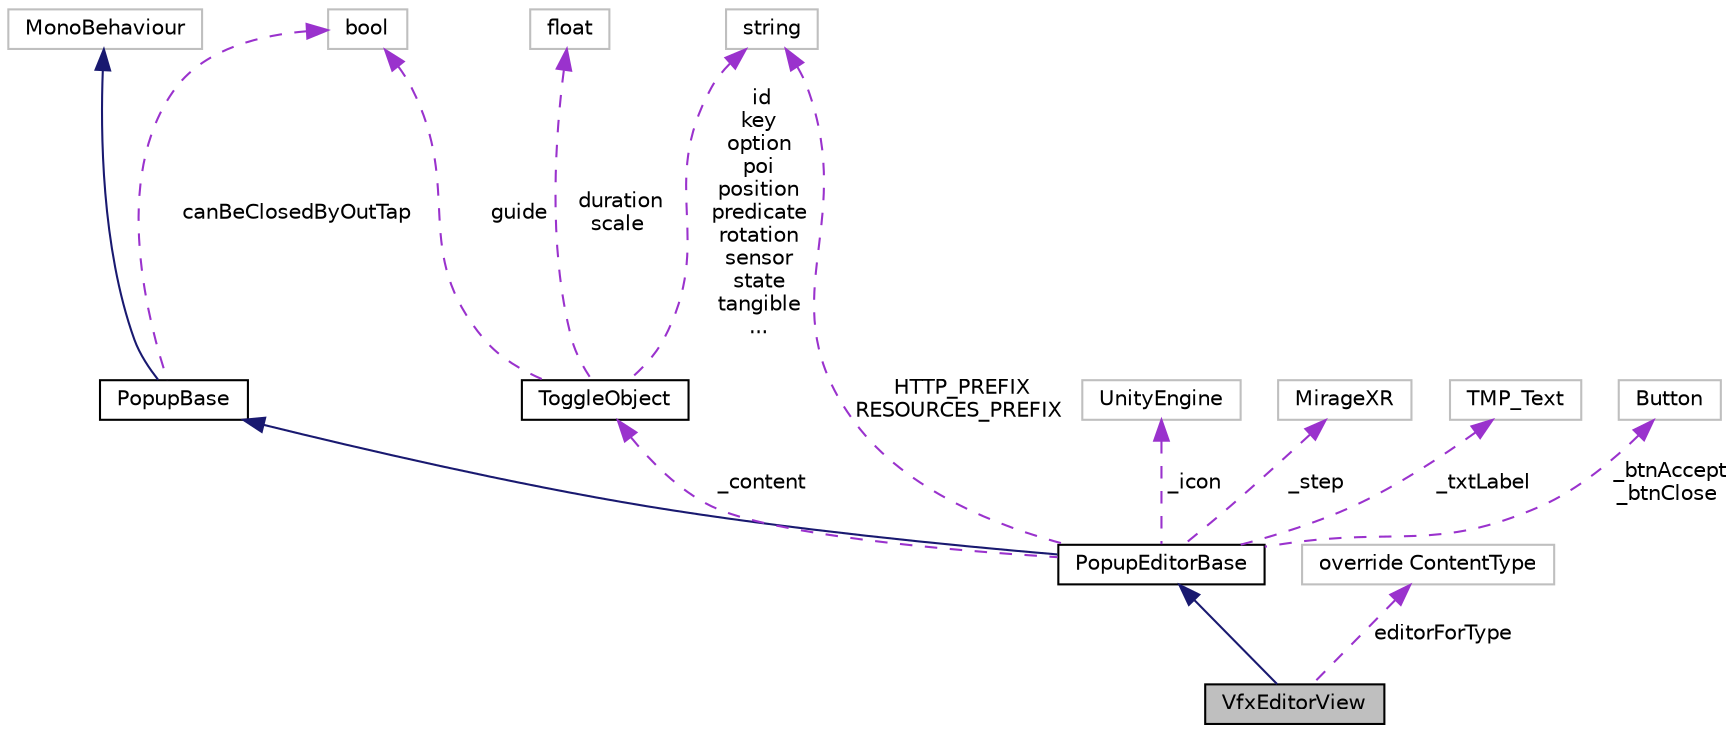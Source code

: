 digraph "VfxEditorView"
{
 // INTERACTIVE_SVG=YES
 // LATEX_PDF_SIZE
  edge [fontname="Helvetica",fontsize="10",labelfontname="Helvetica",labelfontsize="10"];
  node [fontname="Helvetica",fontsize="10",shape=record];
  Node1 [label="VfxEditorView",height=0.2,width=0.4,color="black", fillcolor="grey75", style="filled", fontcolor="black",tooltip=" "];
  Node2 -> Node1 [dir="back",color="midnightblue",fontsize="10",style="solid",fontname="Helvetica"];
  Node2 [label="PopupEditorBase",height=0.2,width=0.4,color="black", fillcolor="white", style="filled",URL="$class_popup_editor_base.html",tooltip=" "];
  Node3 -> Node2 [dir="back",color="midnightblue",fontsize="10",style="solid",fontname="Helvetica"];
  Node3 [label="PopupBase",height=0.2,width=0.4,color="black", fillcolor="white", style="filled",URL="$class_popup_base.html",tooltip=" "];
  Node4 -> Node3 [dir="back",color="midnightblue",fontsize="10",style="solid",fontname="Helvetica"];
  Node4 [label="MonoBehaviour",height=0.2,width=0.4,color="grey75", fillcolor="white", style="filled",tooltip=" "];
  Node5 -> Node3 [dir="back",color="darkorchid3",fontsize="10",style="dashed",label=" canBeClosedByOutTap" ,fontname="Helvetica"];
  Node5 [label="bool",height=0.2,width=0.4,color="grey75", fillcolor="white", style="filled",tooltip=" "];
  Node6 -> Node2 [dir="back",color="darkorchid3",fontsize="10",style="dashed",label=" HTTP_PREFIX\nRESOURCES_PREFIX" ,fontname="Helvetica"];
  Node6 [label="string",height=0.2,width=0.4,color="grey75", fillcolor="white", style="filled",tooltip=" "];
  Node7 -> Node2 [dir="back",color="darkorchid3",fontsize="10",style="dashed",label=" _icon" ,fontname="Helvetica"];
  Node7 [label="UnityEngine",height=0.2,width=0.4,color="grey75", fillcolor="white", style="filled",tooltip=" "];
  Node8 -> Node2 [dir="back",color="darkorchid3",fontsize="10",style="dashed",label=" _step" ,fontname="Helvetica"];
  Node8 [label="MirageXR",height=0.2,width=0.4,color="grey75", fillcolor="white", style="filled",tooltip=" "];
  Node9 -> Node2 [dir="back",color="darkorchid3",fontsize="10",style="dashed",label=" _txtLabel" ,fontname="Helvetica"];
  Node9 [label="TMP_Text",height=0.2,width=0.4,color="grey75", fillcolor="white", style="filled",tooltip=" "];
  Node10 -> Node2 [dir="back",color="darkorchid3",fontsize="10",style="dashed",label=" _content" ,fontname="Helvetica"];
  Node10 [label="ToggleObject",height=0.2,width=0.4,color="black", fillcolor="white", style="filled",URL="$class_mirage_x_r_1_1_toggle_object.html",tooltip=" "];
  Node6 -> Node10 [dir="back",color="darkorchid3",fontsize="10",style="dashed",label=" id\nkey\noption\npoi\nposition\npredicate\nrotation\nsensor\nstate\ntangible\n..." ,fontname="Helvetica"];
  Node11 -> Node10 [dir="back",color="darkorchid3",fontsize="10",style="dashed",label=" duration\nscale" ,fontname="Helvetica"];
  Node11 [label="float",height=0.2,width=0.4,color="grey75", fillcolor="white", style="filled",tooltip=" "];
  Node5 -> Node10 [dir="back",color="darkorchid3",fontsize="10",style="dashed",label=" guide" ,fontname="Helvetica"];
  Node12 -> Node2 [dir="back",color="darkorchid3",fontsize="10",style="dashed",label=" _btnAccept\n_btnClose" ,fontname="Helvetica"];
  Node12 [label="Button",height=0.2,width=0.4,color="grey75", fillcolor="white", style="filled",tooltip=" "];
  Node13 -> Node1 [dir="back",color="darkorchid3",fontsize="10",style="dashed",label=" editorForType" ,fontname="Helvetica"];
  Node13 [label="override ContentType",height=0.2,width=0.4,color="grey75", fillcolor="white", style="filled",tooltip=" "];
}
